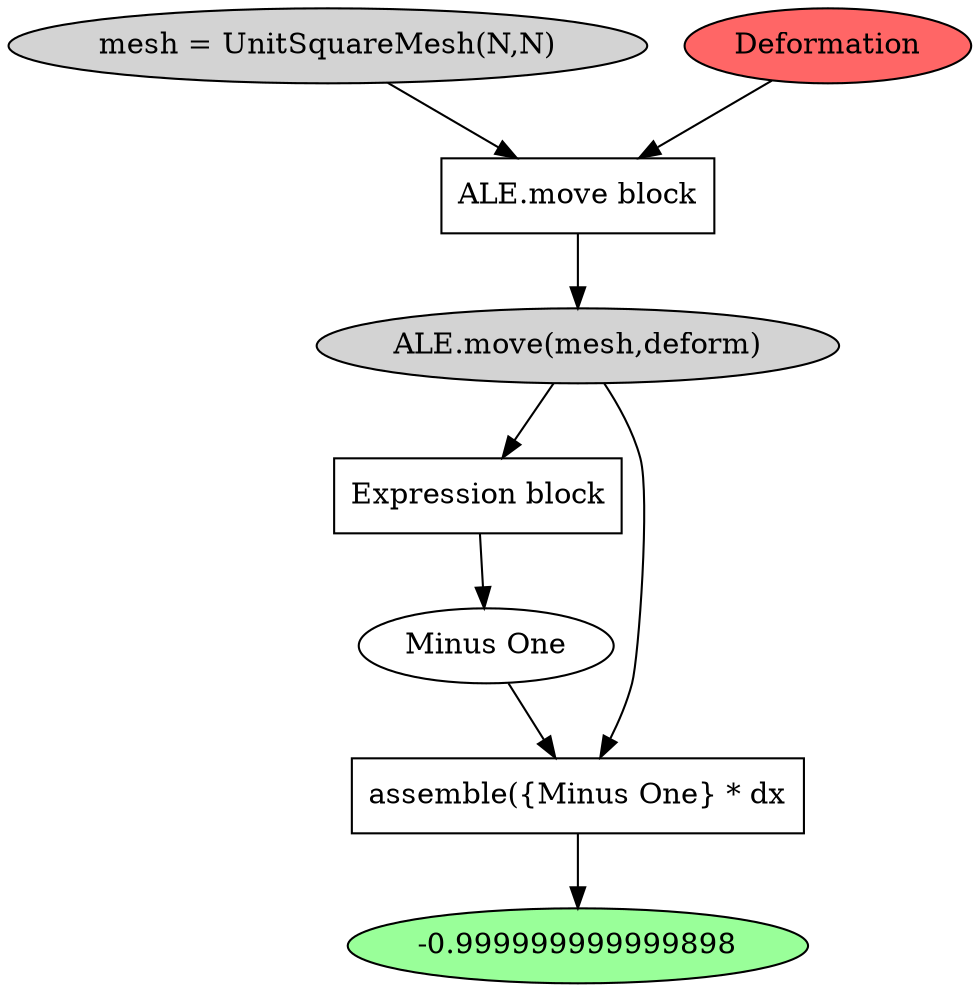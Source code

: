 strict digraph  {
	node [label="\N"];
	139898455343344	 [label="mesh = UnitSquareMesh(N,N)",
		node_color=r,
		position="(0.0, 0.5)",
		style=filled];
	139898282790984	 [label="ALE.move block",
		node_color=b,
		position="(0, 0.0)",
		shape=box];
	139898455343344 -> 139898282790984;
	139898278752384	 [label="ALE.move(mesh,deform)",
		node_color=r,
		position="(0.0, -0.5)",
		style=filled];
	139898278702608	 [label="Expression block",
		node_color=b,
		position="(0, -1.0)",
		shape=box];
	139898278752384 -> 139898278702608;
	139898278702176	 [label="assemble({Minus One} * dx",
		node_color=b,
		position="(0, -2.0)",
		shape=box];
	139898278752384 -> 139898278702176;
	139898278752608	 [label=-0.999999999999898,
		node_color=r,
		position="(0.0, -2.5)",
		style=filled
		fillcolor="#99FF99"];
	139898278681512	 [label=Deformation,
		node_color=r,
		position="(0.1, 0.5)",
		style=filled,
		fillcolor="#FF6666"];
	139898278681512 -> 139898282790984;
	139898282773472	 [label="Minus One",
		node_color=r,
		position="(0.0, -1.5)"];
	139898282773472 -> 139898278702176;
	139898278702608 -> 139898282773472;
	139898282790984 -> 139898278752384;
	139898278702176 -> 139898278752608;
}
